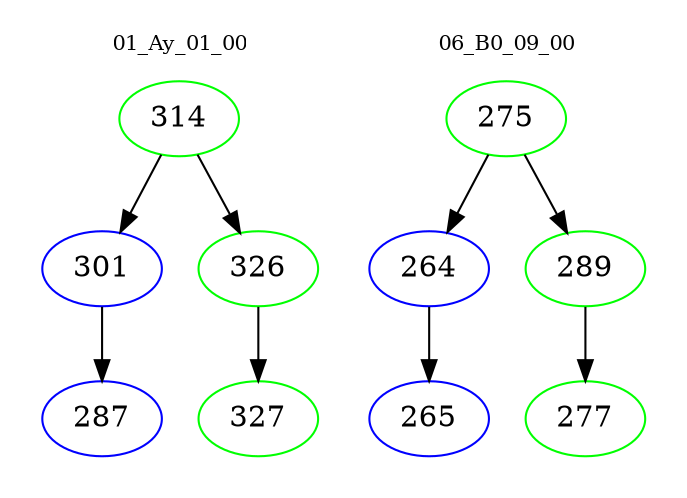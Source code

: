 digraph{
subgraph cluster_0 {
color = white
label = "01_Ay_01_00";
fontsize=10;
T0_314 [label="314", color="green"]
T0_314 -> T0_301 [color="black"]
T0_301 [label="301", color="blue"]
T0_301 -> T0_287 [color="black"]
T0_287 [label="287", color="blue"]
T0_314 -> T0_326 [color="black"]
T0_326 [label="326", color="green"]
T0_326 -> T0_327 [color="black"]
T0_327 [label="327", color="green"]
}
subgraph cluster_1 {
color = white
label = "06_B0_09_00";
fontsize=10;
T1_275 [label="275", color="green"]
T1_275 -> T1_264 [color="black"]
T1_264 [label="264", color="blue"]
T1_264 -> T1_265 [color="black"]
T1_265 [label="265", color="blue"]
T1_275 -> T1_289 [color="black"]
T1_289 [label="289", color="green"]
T1_289 -> T1_277 [color="black"]
T1_277 [label="277", color="green"]
}
}
